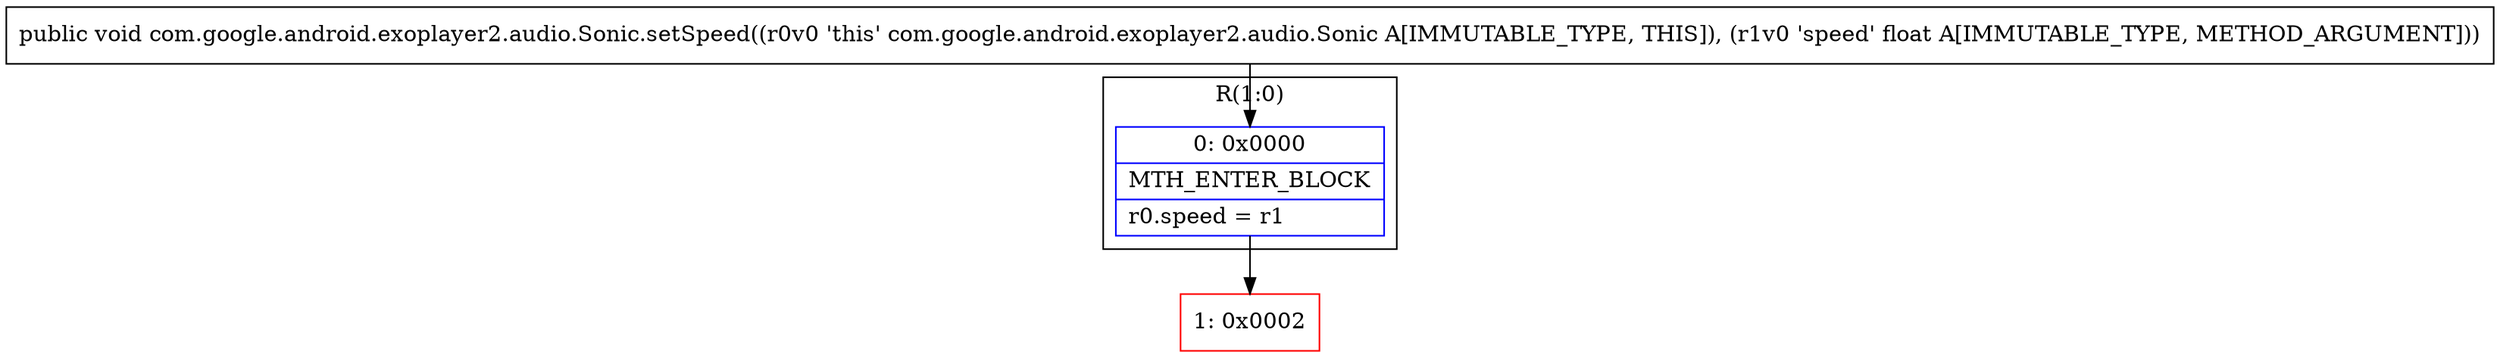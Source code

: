 digraph "CFG forcom.google.android.exoplayer2.audio.Sonic.setSpeed(F)V" {
subgraph cluster_Region_1958349885 {
label = "R(1:0)";
node [shape=record,color=blue];
Node_0 [shape=record,label="{0\:\ 0x0000|MTH_ENTER_BLOCK\l|r0.speed = r1\l}"];
}
Node_1 [shape=record,color=red,label="{1\:\ 0x0002}"];
MethodNode[shape=record,label="{public void com.google.android.exoplayer2.audio.Sonic.setSpeed((r0v0 'this' com.google.android.exoplayer2.audio.Sonic A[IMMUTABLE_TYPE, THIS]), (r1v0 'speed' float A[IMMUTABLE_TYPE, METHOD_ARGUMENT])) }"];
MethodNode -> Node_0;
Node_0 -> Node_1;
}

